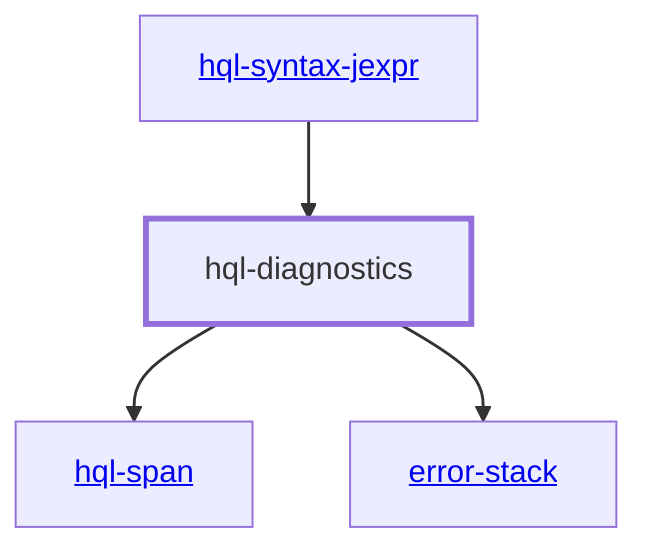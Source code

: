 graph TD
    %% Configure the diagram
    linkStyle default stroke-width:1.5px
    classDef default stroke-width:1px
    classDef root stroke-width:3px
    classDef dev stroke-width:1px
    classDef build stroke-width:1px
    %% Legend
    %% --> : Normal dependency
    %% -.-> : Dev dependency
    %% ---> : Build dependency
    0[hql-diagnostics]
    class 0 root
    1[<a href="../hql_span/index.html">hql-span</a>]
    2[<a href="../error_stack/index.html">error-stack</a>]
    3[<a href="../hql_syntax_jexpr/index.html">hql-syntax-jexpr</a>]
    0 --> 1
    0 --> 2
    3 --> 0